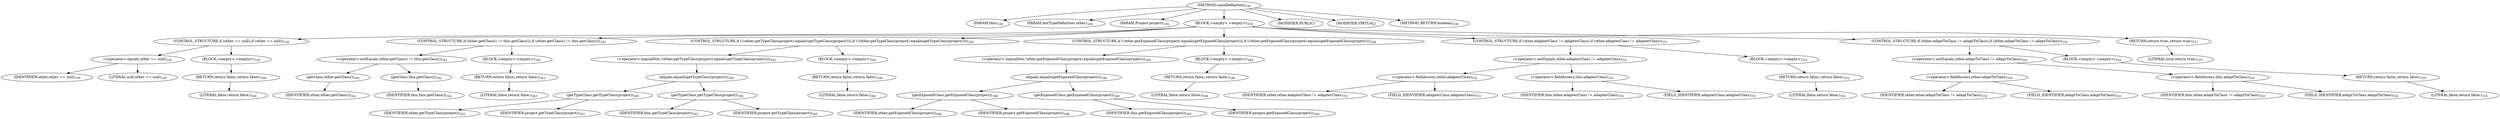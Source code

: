 digraph "sameDefinition" {  
"668" [label = <(METHOD,sameDefinition)<SUB>338</SUB>> ]
"31" [label = <(PARAM,this)<SUB>338</SUB>> ]
"669" [label = <(PARAM,AntTypeDefinition other)<SUB>338</SUB>> ]
"670" [label = <(PARAM,Project project)<SUB>338</SUB>> ]
"671" [label = <(BLOCK,&lt;empty&gt;,&lt;empty&gt;)<SUB>338</SUB>> ]
"672" [label = <(CONTROL_STRUCTURE,if (other == null),if (other == null))<SUB>339</SUB>> ]
"673" [label = <(&lt;operator&gt;.equals,other == null)<SUB>339</SUB>> ]
"674" [label = <(IDENTIFIER,other,other == null)<SUB>339</SUB>> ]
"675" [label = <(LITERAL,null,other == null)<SUB>339</SUB>> ]
"676" [label = <(BLOCK,&lt;empty&gt;,&lt;empty&gt;)<SUB>339</SUB>> ]
"677" [label = <(RETURN,return false;,return false;)<SUB>340</SUB>> ]
"678" [label = <(LITERAL,false,return false;)<SUB>340</SUB>> ]
"679" [label = <(CONTROL_STRUCTURE,if (other.getClass() != this.getClass()),if (other.getClass() != this.getClass()))<SUB>342</SUB>> ]
"680" [label = <(&lt;operator&gt;.notEquals,other.getClass() != this.getClass())<SUB>342</SUB>> ]
"681" [label = <(getClass,other.getClass())<SUB>342</SUB>> ]
"682" [label = <(IDENTIFIER,other,other.getClass())<SUB>342</SUB>> ]
"683" [label = <(getClass,this.getClass())<SUB>342</SUB>> ]
"30" [label = <(IDENTIFIER,this,this.getClass())<SUB>342</SUB>> ]
"684" [label = <(BLOCK,&lt;empty&gt;,&lt;empty&gt;)<SUB>342</SUB>> ]
"685" [label = <(RETURN,return false;,return false;)<SUB>343</SUB>> ]
"686" [label = <(LITERAL,false,return false;)<SUB>343</SUB>> ]
"687" [label = <(CONTROL_STRUCTURE,if (!(other.getTypeClass(project).equals(getTypeClass(project)))),if (!(other.getTypeClass(project).equals(getTypeClass(project)))))<SUB>345</SUB>> ]
"688" [label = <(&lt;operator&gt;.logicalNot,!(other.getTypeClass(project).equals(getTypeClass(project))))<SUB>345</SUB>> ]
"689" [label = <(equals,equals(getTypeClass(project)))<SUB>345</SUB>> ]
"690" [label = <(getTypeClass,getTypeClass(project))<SUB>345</SUB>> ]
"691" [label = <(IDENTIFIER,other,getTypeClass(project))<SUB>345</SUB>> ]
"692" [label = <(IDENTIFIER,project,getTypeClass(project))<SUB>345</SUB>> ]
"693" [label = <(getTypeClass,getTypeClass(project))<SUB>345</SUB>> ]
"32" [label = <(IDENTIFIER,this,getTypeClass(project))<SUB>345</SUB>> ]
"694" [label = <(IDENTIFIER,project,getTypeClass(project))<SUB>345</SUB>> ]
"695" [label = <(BLOCK,&lt;empty&gt;,&lt;empty&gt;)<SUB>345</SUB>> ]
"696" [label = <(RETURN,return false;,return false;)<SUB>346</SUB>> ]
"697" [label = <(LITERAL,false,return false;)<SUB>346</SUB>> ]
"698" [label = <(CONTROL_STRUCTURE,if (!other.getExposedClass(project).equals(getExposedClass(project))),if (!other.getExposedClass(project).equals(getExposedClass(project))))<SUB>348</SUB>> ]
"699" [label = <(&lt;operator&gt;.logicalNot,!other.getExposedClass(project).equals(getExposedClass(project)))<SUB>348</SUB>> ]
"700" [label = <(equals,equals(getExposedClass(project)))<SUB>348</SUB>> ]
"701" [label = <(getExposedClass,getExposedClass(project))<SUB>348</SUB>> ]
"702" [label = <(IDENTIFIER,other,getExposedClass(project))<SUB>348</SUB>> ]
"703" [label = <(IDENTIFIER,project,getExposedClass(project))<SUB>348</SUB>> ]
"704" [label = <(getExposedClass,getExposedClass(project))<SUB>348</SUB>> ]
"33" [label = <(IDENTIFIER,this,getExposedClass(project))<SUB>348</SUB>> ]
"705" [label = <(IDENTIFIER,project,getExposedClass(project))<SUB>348</SUB>> ]
"706" [label = <(BLOCK,&lt;empty&gt;,&lt;empty&gt;)<SUB>348</SUB>> ]
"707" [label = <(RETURN,return false;,return false;)<SUB>349</SUB>> ]
"708" [label = <(LITERAL,false,return false;)<SUB>349</SUB>> ]
"709" [label = <(CONTROL_STRUCTURE,if (other.adapterClass != adapterClass),if (other.adapterClass != adapterClass))<SUB>351</SUB>> ]
"710" [label = <(&lt;operator&gt;.notEquals,other.adapterClass != adapterClass)<SUB>351</SUB>> ]
"711" [label = <(&lt;operator&gt;.fieldAccess,other.adapterClass)<SUB>351</SUB>> ]
"712" [label = <(IDENTIFIER,other,other.adapterClass != adapterClass)<SUB>351</SUB>> ]
"713" [label = <(FIELD_IDENTIFIER,adapterClass,adapterClass)<SUB>351</SUB>> ]
"714" [label = <(&lt;operator&gt;.fieldAccess,this.adapterClass)<SUB>351</SUB>> ]
"715" [label = <(IDENTIFIER,this,other.adapterClass != adapterClass)<SUB>351</SUB>> ]
"716" [label = <(FIELD_IDENTIFIER,adapterClass,adapterClass)<SUB>351</SUB>> ]
"717" [label = <(BLOCK,&lt;empty&gt;,&lt;empty&gt;)<SUB>351</SUB>> ]
"718" [label = <(RETURN,return false;,return false;)<SUB>352</SUB>> ]
"719" [label = <(LITERAL,false,return false;)<SUB>352</SUB>> ]
"720" [label = <(CONTROL_STRUCTURE,if (other.adaptToClass != adaptToClass),if (other.adaptToClass != adaptToClass))<SUB>354</SUB>> ]
"721" [label = <(&lt;operator&gt;.notEquals,other.adaptToClass != adaptToClass)<SUB>354</SUB>> ]
"722" [label = <(&lt;operator&gt;.fieldAccess,other.adaptToClass)<SUB>354</SUB>> ]
"723" [label = <(IDENTIFIER,other,other.adaptToClass != adaptToClass)<SUB>354</SUB>> ]
"724" [label = <(FIELD_IDENTIFIER,adaptToClass,adaptToClass)<SUB>354</SUB>> ]
"725" [label = <(&lt;operator&gt;.fieldAccess,this.adaptToClass)<SUB>354</SUB>> ]
"726" [label = <(IDENTIFIER,this,other.adaptToClass != adaptToClass)<SUB>354</SUB>> ]
"727" [label = <(FIELD_IDENTIFIER,adaptToClass,adaptToClass)<SUB>354</SUB>> ]
"728" [label = <(BLOCK,&lt;empty&gt;,&lt;empty&gt;)<SUB>354</SUB>> ]
"729" [label = <(RETURN,return false;,return false;)<SUB>355</SUB>> ]
"730" [label = <(LITERAL,false,return false;)<SUB>355</SUB>> ]
"731" [label = <(RETURN,return true;,return true;)<SUB>357</SUB>> ]
"732" [label = <(LITERAL,true,return true;)<SUB>357</SUB>> ]
"733" [label = <(MODIFIER,PUBLIC)> ]
"734" [label = <(MODIFIER,VIRTUAL)> ]
"735" [label = <(METHOD_RETURN,boolean)<SUB>338</SUB>> ]
  "668" -> "31" 
  "668" -> "669" 
  "668" -> "670" 
  "668" -> "671" 
  "668" -> "733" 
  "668" -> "734" 
  "668" -> "735" 
  "671" -> "672" 
  "671" -> "679" 
  "671" -> "687" 
  "671" -> "698" 
  "671" -> "709" 
  "671" -> "720" 
  "671" -> "731" 
  "672" -> "673" 
  "672" -> "676" 
  "673" -> "674" 
  "673" -> "675" 
  "676" -> "677" 
  "677" -> "678" 
  "679" -> "680" 
  "679" -> "684" 
  "680" -> "681" 
  "680" -> "683" 
  "681" -> "682" 
  "683" -> "30" 
  "684" -> "685" 
  "685" -> "686" 
  "687" -> "688" 
  "687" -> "695" 
  "688" -> "689" 
  "689" -> "690" 
  "689" -> "693" 
  "690" -> "691" 
  "690" -> "692" 
  "693" -> "32" 
  "693" -> "694" 
  "695" -> "696" 
  "696" -> "697" 
  "698" -> "699" 
  "698" -> "706" 
  "699" -> "700" 
  "700" -> "701" 
  "700" -> "704" 
  "701" -> "702" 
  "701" -> "703" 
  "704" -> "33" 
  "704" -> "705" 
  "706" -> "707" 
  "707" -> "708" 
  "709" -> "710" 
  "709" -> "717" 
  "710" -> "711" 
  "710" -> "714" 
  "711" -> "712" 
  "711" -> "713" 
  "714" -> "715" 
  "714" -> "716" 
  "717" -> "718" 
  "718" -> "719" 
  "720" -> "721" 
  "720" -> "728" 
  "721" -> "722" 
  "721" -> "725" 
  "722" -> "723" 
  "722" -> "724" 
  "725" -> "726" 
  "725" -> "727" 
  "728" -> "729" 
  "729" -> "730" 
  "731" -> "732" 
}
